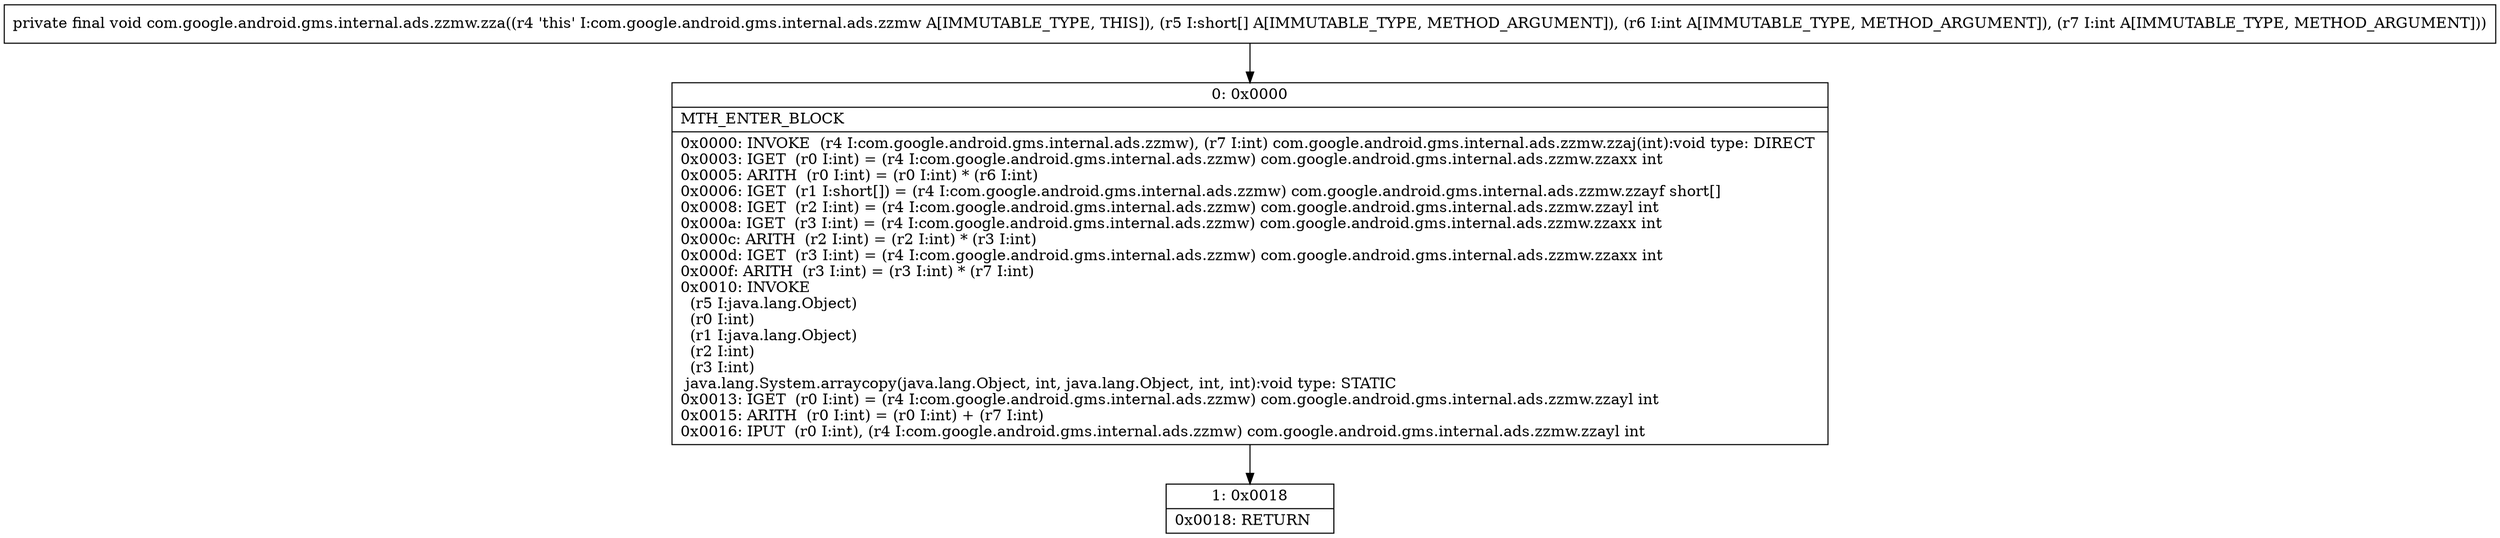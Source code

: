 digraph "CFG forcom.google.android.gms.internal.ads.zzmw.zza([SII)V" {
Node_0 [shape=record,label="{0\:\ 0x0000|MTH_ENTER_BLOCK\l|0x0000: INVOKE  (r4 I:com.google.android.gms.internal.ads.zzmw), (r7 I:int) com.google.android.gms.internal.ads.zzmw.zzaj(int):void type: DIRECT \l0x0003: IGET  (r0 I:int) = (r4 I:com.google.android.gms.internal.ads.zzmw) com.google.android.gms.internal.ads.zzmw.zzaxx int \l0x0005: ARITH  (r0 I:int) = (r0 I:int) * (r6 I:int) \l0x0006: IGET  (r1 I:short[]) = (r4 I:com.google.android.gms.internal.ads.zzmw) com.google.android.gms.internal.ads.zzmw.zzayf short[] \l0x0008: IGET  (r2 I:int) = (r4 I:com.google.android.gms.internal.ads.zzmw) com.google.android.gms.internal.ads.zzmw.zzayl int \l0x000a: IGET  (r3 I:int) = (r4 I:com.google.android.gms.internal.ads.zzmw) com.google.android.gms.internal.ads.zzmw.zzaxx int \l0x000c: ARITH  (r2 I:int) = (r2 I:int) * (r3 I:int) \l0x000d: IGET  (r3 I:int) = (r4 I:com.google.android.gms.internal.ads.zzmw) com.google.android.gms.internal.ads.zzmw.zzaxx int \l0x000f: ARITH  (r3 I:int) = (r3 I:int) * (r7 I:int) \l0x0010: INVOKE  \l  (r5 I:java.lang.Object)\l  (r0 I:int)\l  (r1 I:java.lang.Object)\l  (r2 I:int)\l  (r3 I:int)\l java.lang.System.arraycopy(java.lang.Object, int, java.lang.Object, int, int):void type: STATIC \l0x0013: IGET  (r0 I:int) = (r4 I:com.google.android.gms.internal.ads.zzmw) com.google.android.gms.internal.ads.zzmw.zzayl int \l0x0015: ARITH  (r0 I:int) = (r0 I:int) + (r7 I:int) \l0x0016: IPUT  (r0 I:int), (r4 I:com.google.android.gms.internal.ads.zzmw) com.google.android.gms.internal.ads.zzmw.zzayl int \l}"];
Node_1 [shape=record,label="{1\:\ 0x0018|0x0018: RETURN   \l}"];
MethodNode[shape=record,label="{private final void com.google.android.gms.internal.ads.zzmw.zza((r4 'this' I:com.google.android.gms.internal.ads.zzmw A[IMMUTABLE_TYPE, THIS]), (r5 I:short[] A[IMMUTABLE_TYPE, METHOD_ARGUMENT]), (r6 I:int A[IMMUTABLE_TYPE, METHOD_ARGUMENT]), (r7 I:int A[IMMUTABLE_TYPE, METHOD_ARGUMENT])) }"];
MethodNode -> Node_0;
Node_0 -> Node_1;
}

